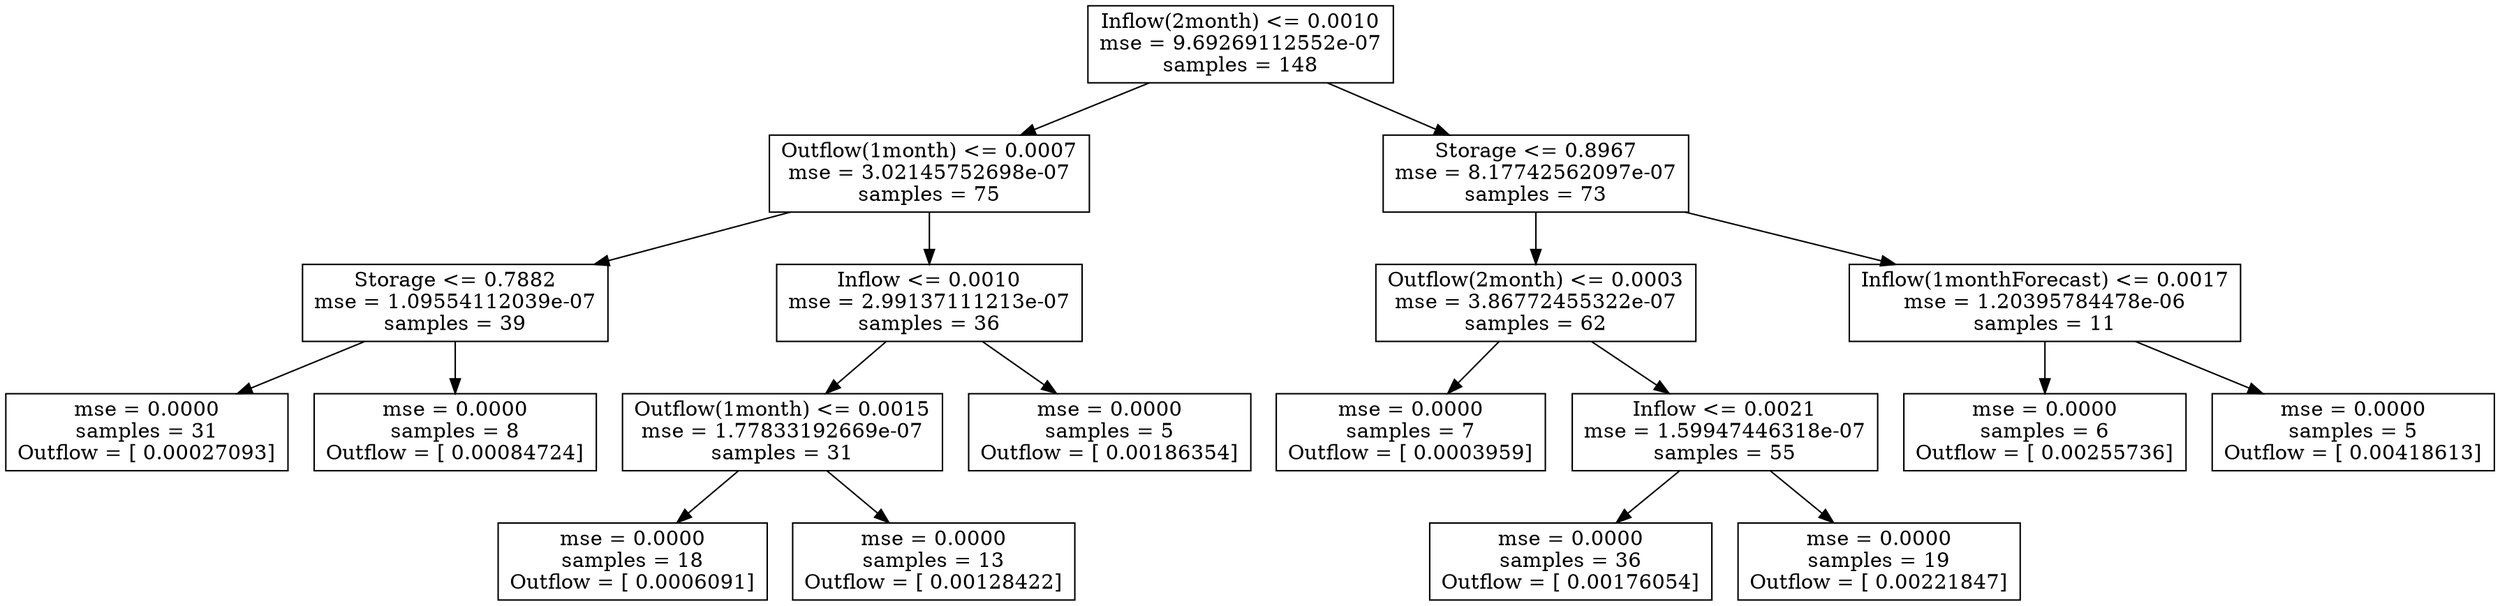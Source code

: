 digraph Tree {
0 [label="Inflow(2month) <= 0.0010\nmse = 9.69269112552e-07\nsamples = 148", shape="box"] ;
1 [label="Outflow(1month) <= 0.0007\nmse = 3.02145752698e-07\nsamples = 75", shape="box"] ;
0 -> 1 ;
2 [label="Storage <= 0.7882\nmse = 1.09554112039e-07\nsamples = 39", shape="box"] ;
1 -> 2 ;
3 [label="mse = 0.0000\nsamples = 31\nOutflow = [ 0.00027093]", shape="box"] ;
2 -> 3 ;
4 [label="mse = 0.0000\nsamples = 8\nOutflow = [ 0.00084724]", shape="box"] ;
2 -> 4 ;
5 [label="Inflow <= 0.0010\nmse = 2.99137111213e-07\nsamples = 36", shape="box"] ;
1 -> 5 ;
6 [label="Outflow(1month) <= 0.0015\nmse = 1.77833192669e-07\nsamples = 31", shape="box"] ;
5 -> 6 ;
7 [label="mse = 0.0000\nsamples = 18\nOutflow = [ 0.0006091]", shape="box"] ;
6 -> 7 ;
8 [label="mse = 0.0000\nsamples = 13\nOutflow = [ 0.00128422]", shape="box"] ;
6 -> 8 ;
9 [label="mse = 0.0000\nsamples = 5\nOutflow = [ 0.00186354]", shape="box"] ;
5 -> 9 ;
10 [label="Storage <= 0.8967\nmse = 8.17742562097e-07\nsamples = 73", shape="box"] ;
0 -> 10 ;
11 [label="Outflow(2month) <= 0.0003\nmse = 3.86772455322e-07\nsamples = 62", shape="box"] ;
10 -> 11 ;
12 [label="mse = 0.0000\nsamples = 7\nOutflow = [ 0.0003959]", shape="box"] ;
11 -> 12 ;
13 [label="Inflow <= 0.0021\nmse = 1.59947446318e-07\nsamples = 55", shape="box"] ;
11 -> 13 ;
14 [label="mse = 0.0000\nsamples = 36\nOutflow = [ 0.00176054]", shape="box"] ;
13 -> 14 ;
15 [label="mse = 0.0000\nsamples = 19\nOutflow = [ 0.00221847]", shape="box"] ;
13 -> 15 ;
16 [label="Inflow(1monthForecast) <= 0.0017\nmse = 1.20395784478e-06\nsamples = 11", shape="box"] ;
10 -> 16 ;
17 [label="mse = 0.0000\nsamples = 6\nOutflow = [ 0.00255736]", shape="box"] ;
16 -> 17 ;
18 [label="mse = 0.0000\nsamples = 5\nOutflow = [ 0.00418613]", shape="box"] ;
16 -> 18 ;
}